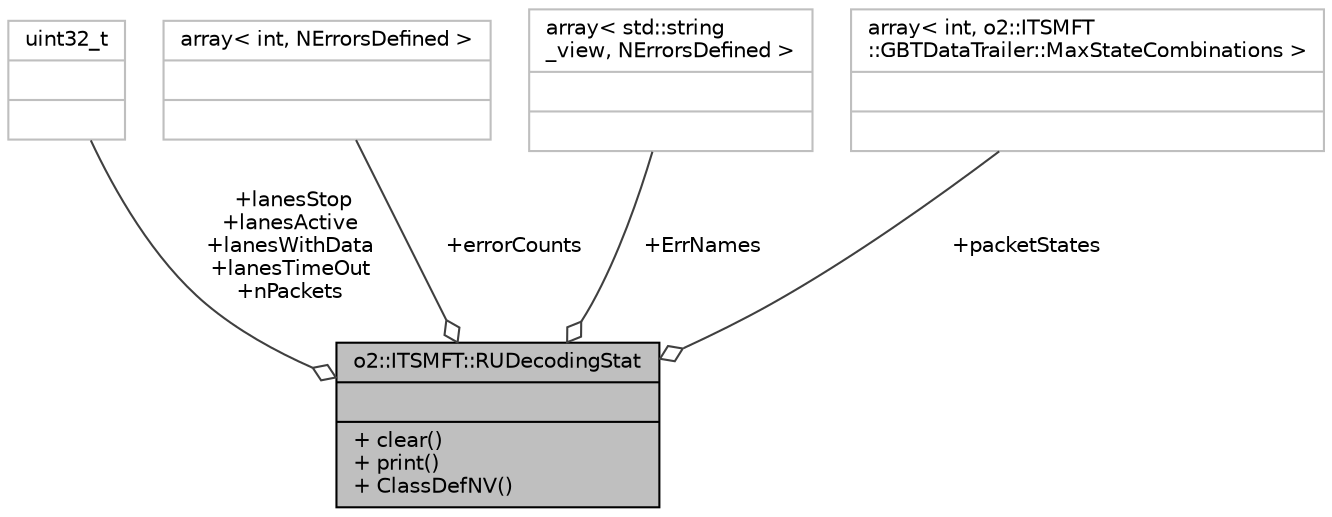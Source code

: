 digraph "o2::ITSMFT::RUDecodingStat"
{
 // INTERACTIVE_SVG=YES
  bgcolor="transparent";
  edge [fontname="Helvetica",fontsize="10",labelfontname="Helvetica",labelfontsize="10"];
  node [fontname="Helvetica",fontsize="10",shape=record];
  Node1 [label="{o2::ITSMFT::RUDecodingStat\n||+ clear()\l+ print()\l+ ClassDefNV()\l}",height=0.2,width=0.4,color="black", fillcolor="grey75", style="filled" fontcolor="black"];
  Node2 -> Node1 [color="grey25",fontsize="10",style="solid",label=" +lanesStop\n+lanesActive\n+lanesWithData\n+lanesTimeOut\n+nPackets" ,arrowhead="odiamond",fontname="Helvetica"];
  Node2 [label="{uint32_t\n||}",height=0.2,width=0.4,color="grey75"];
  Node3 -> Node1 [color="grey25",fontsize="10",style="solid",label=" +errorCounts" ,arrowhead="odiamond",fontname="Helvetica"];
  Node3 [label="{array\< int, NErrorsDefined \>\n||}",height=0.2,width=0.4,color="grey75"];
  Node4 -> Node1 [color="grey25",fontsize="10",style="solid",label=" +ErrNames" ,arrowhead="odiamond",fontname="Helvetica"];
  Node4 [label="{array\< std::string\l_view, NErrorsDefined \>\n||}",height=0.2,width=0.4,color="grey75"];
  Node5 -> Node1 [color="grey25",fontsize="10",style="solid",label=" +packetStates" ,arrowhead="odiamond",fontname="Helvetica"];
  Node5 [label="{array\< int, o2::ITSMFT\l::GBTDataTrailer::MaxStateCombinations \>\n||}",height=0.2,width=0.4,color="grey75"];
}
